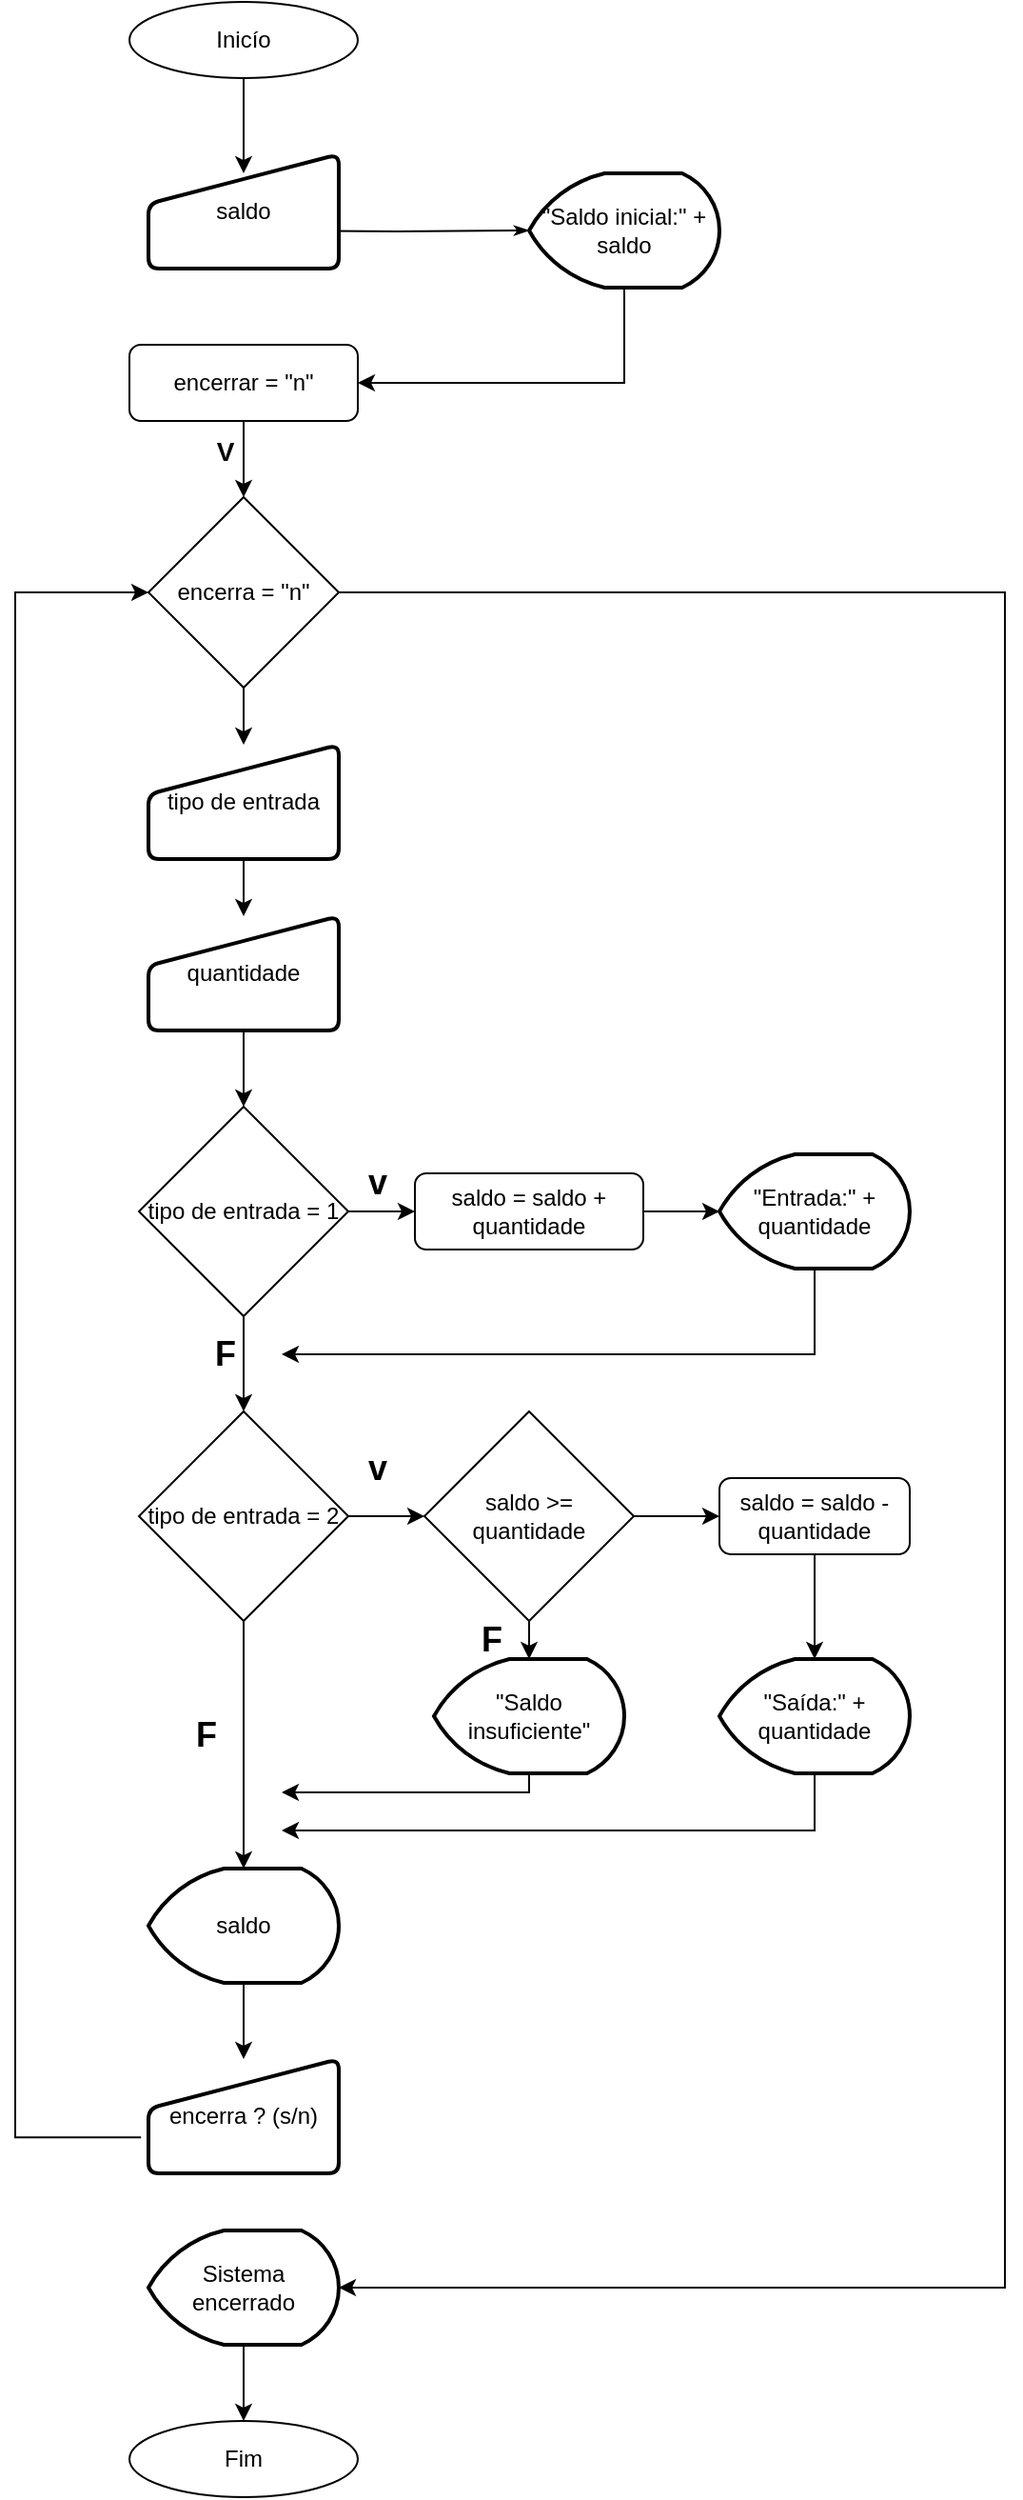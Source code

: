 <mxfile version="22.1.21" type="github">
  <diagram name="Page-1" id="edf60f1a-56cd-e834-aa8a-f176f3a09ee4">
    <mxGraphModel dx="929" dy="453" grid="1" gridSize="10" guides="1" tooltips="1" connect="1" arrows="1" fold="1" page="1" pageScale="1" pageWidth="1100" pageHeight="850" background="none" math="0" shadow="0">
      <root>
        <mxCell id="0" />
        <mxCell id="1" parent="0" />
        <mxCell id="60e70716793133e9-31" style="edgeStyle=orthogonalEdgeStyle;rounded=0;html=1;labelBackgroundColor=none;startSize=5;endArrow=classicThin;endFill=1;endSize=5;jettySize=auto;orthogonalLoop=1;strokeWidth=1;fontFamily=Verdana;fontSize=8" parent="1" target="xzGl1eWzkMot3CBZ7Ww0-4" edge="1">
          <mxGeometry relative="1" as="geometry">
            <mxPoint x="160" y="180" as="sourcePoint" />
            <mxPoint x="250" y="220" as="targetPoint" />
          </mxGeometry>
        </mxCell>
        <mxCell id="xzGl1eWzkMot3CBZ7Ww0-3" value="" style="edgeStyle=orthogonalEdgeStyle;rounded=0;orthogonalLoop=1;jettySize=auto;html=1;" edge="1" parent="1" source="xzGl1eWzkMot3CBZ7Ww0-1">
          <mxGeometry relative="1" as="geometry">
            <mxPoint x="150" y="150" as="targetPoint" />
          </mxGeometry>
        </mxCell>
        <mxCell id="xzGl1eWzkMot3CBZ7Ww0-1" value="Inicío" style="ellipse;whiteSpace=wrap;html=1;" vertex="1" parent="1">
          <mxGeometry x="90" y="60" width="120" height="40" as="geometry" />
        </mxCell>
        <mxCell id="xzGl1eWzkMot3CBZ7Ww0-2" value="saldo" style="html=1;strokeWidth=2;shape=manualInput;whiteSpace=wrap;rounded=1;size=26;arcSize=11;" vertex="1" parent="1">
          <mxGeometry x="100" y="140" width="100" height="60" as="geometry" />
        </mxCell>
        <mxCell id="xzGl1eWzkMot3CBZ7Ww0-7" style="edgeStyle=orthogonalEdgeStyle;rounded=0;orthogonalLoop=1;jettySize=auto;html=1;entryX=1;entryY=0.5;entryDx=0;entryDy=0;" edge="1" parent="1" source="xzGl1eWzkMot3CBZ7Ww0-4" target="xzGl1eWzkMot3CBZ7Ww0-6">
          <mxGeometry relative="1" as="geometry">
            <mxPoint x="340" y="300" as="targetPoint" />
            <Array as="points">
              <mxPoint x="350" y="260" />
            </Array>
          </mxGeometry>
        </mxCell>
        <mxCell id="xzGl1eWzkMot3CBZ7Ww0-4" value="&quot;Saldo inicial:&quot; + saldo" style="strokeWidth=2;html=1;shape=mxgraph.flowchart.display;whiteSpace=wrap;" vertex="1" parent="1">
          <mxGeometry x="300" y="150" width="100" height="60" as="geometry" />
        </mxCell>
        <mxCell id="xzGl1eWzkMot3CBZ7Ww0-9" style="edgeStyle=orthogonalEdgeStyle;rounded=0;orthogonalLoop=1;jettySize=auto;html=1;entryX=0.5;entryY=0;entryDx=0;entryDy=0;" edge="1" parent="1" source="xzGl1eWzkMot3CBZ7Ww0-6" target="xzGl1eWzkMot3CBZ7Ww0-8">
          <mxGeometry relative="1" as="geometry" />
        </mxCell>
        <mxCell id="xzGl1eWzkMot3CBZ7Ww0-14" value="&lt;font style=&quot;font-size: 14px;&quot;&gt;&lt;b&gt;V&lt;/b&gt;&lt;/font&gt;" style="edgeLabel;html=1;align=center;verticalAlign=middle;resizable=0;points=[];" vertex="1" connectable="0" parent="xzGl1eWzkMot3CBZ7Ww0-9">
          <mxGeometry x="-0.2" y="1" relative="1" as="geometry">
            <mxPoint x="-11" as="offset" />
          </mxGeometry>
        </mxCell>
        <mxCell id="xzGl1eWzkMot3CBZ7Ww0-6" value="encerrar = &quot;n&quot;" style="rounded=1;whiteSpace=wrap;html=1;" vertex="1" parent="1">
          <mxGeometry x="90" y="240" width="120" height="40" as="geometry" />
        </mxCell>
        <mxCell id="xzGl1eWzkMot3CBZ7Ww0-12" style="edgeStyle=orthogonalEdgeStyle;rounded=0;orthogonalLoop=1;jettySize=auto;html=1;" edge="1" parent="1" source="xzGl1eWzkMot3CBZ7Ww0-8" target="xzGl1eWzkMot3CBZ7Ww0-10">
          <mxGeometry relative="1" as="geometry" />
        </mxCell>
        <mxCell id="xzGl1eWzkMot3CBZ7Ww0-49" style="edgeStyle=orthogonalEdgeStyle;rounded=0;orthogonalLoop=1;jettySize=auto;html=1;entryX=1;entryY=0.5;entryDx=0;entryDy=0;entryPerimeter=0;" edge="1" parent="1" source="xzGl1eWzkMot3CBZ7Ww0-8" target="xzGl1eWzkMot3CBZ7Ww0-47">
          <mxGeometry relative="1" as="geometry">
            <Array as="points">
              <mxPoint x="550" y="370" />
              <mxPoint x="550" y="1260" />
            </Array>
          </mxGeometry>
        </mxCell>
        <mxCell id="xzGl1eWzkMot3CBZ7Ww0-8" value="encerra = &quot;n&quot;" style="rhombus;whiteSpace=wrap;html=1;" vertex="1" parent="1">
          <mxGeometry x="100" y="320" width="100" height="100" as="geometry" />
        </mxCell>
        <mxCell id="xzGl1eWzkMot3CBZ7Ww0-13" style="edgeStyle=orthogonalEdgeStyle;rounded=0;orthogonalLoop=1;jettySize=auto;html=1;" edge="1" parent="1" source="xzGl1eWzkMot3CBZ7Ww0-10" target="xzGl1eWzkMot3CBZ7Ww0-11">
          <mxGeometry relative="1" as="geometry" />
        </mxCell>
        <mxCell id="xzGl1eWzkMot3CBZ7Ww0-10" value="tipo de entrada" style="html=1;strokeWidth=2;shape=manualInput;whiteSpace=wrap;rounded=1;size=26;arcSize=11;" vertex="1" parent="1">
          <mxGeometry x="100" y="450" width="100" height="60" as="geometry" />
        </mxCell>
        <mxCell id="xzGl1eWzkMot3CBZ7Ww0-16" style="edgeStyle=orthogonalEdgeStyle;rounded=0;orthogonalLoop=1;jettySize=auto;html=1;" edge="1" parent="1" source="xzGl1eWzkMot3CBZ7Ww0-11" target="xzGl1eWzkMot3CBZ7Ww0-15">
          <mxGeometry relative="1" as="geometry" />
        </mxCell>
        <mxCell id="xzGl1eWzkMot3CBZ7Ww0-11" value="quantidade" style="html=1;strokeWidth=2;shape=manualInput;whiteSpace=wrap;rounded=1;size=26;arcSize=11;" vertex="1" parent="1">
          <mxGeometry x="100" y="540" width="100" height="60" as="geometry" />
        </mxCell>
        <mxCell id="xzGl1eWzkMot3CBZ7Ww0-18" value="" style="edgeStyle=orthogonalEdgeStyle;rounded=0;orthogonalLoop=1;jettySize=auto;html=1;" edge="1" parent="1" source="xzGl1eWzkMot3CBZ7Ww0-15" target="xzGl1eWzkMot3CBZ7Ww0-17">
          <mxGeometry relative="1" as="geometry" />
        </mxCell>
        <mxCell id="xzGl1eWzkMot3CBZ7Ww0-22" value="" style="edgeStyle=orthogonalEdgeStyle;rounded=0;orthogonalLoop=1;jettySize=auto;html=1;" edge="1" parent="1" source="xzGl1eWzkMot3CBZ7Ww0-15" target="xzGl1eWzkMot3CBZ7Ww0-21">
          <mxGeometry relative="1" as="geometry" />
        </mxCell>
        <mxCell id="xzGl1eWzkMot3CBZ7Ww0-23" value="&lt;font style=&quot;font-size: 18px;&quot;&gt;&lt;b style=&quot;&quot;&gt;v&lt;/b&gt;&lt;/font&gt;" style="edgeLabel;html=1;align=center;verticalAlign=middle;resizable=0;points=[];" vertex="1" connectable="0" parent="xzGl1eWzkMot3CBZ7Ww0-22">
          <mxGeometry x="0.114" y="1" relative="1" as="geometry">
            <mxPoint x="69" y="-98" as="offset" />
          </mxGeometry>
        </mxCell>
        <mxCell id="xzGl1eWzkMot3CBZ7Ww0-24" value="&lt;span style=&quot;font-size: 18px;&quot;&gt;&lt;b&gt;F&lt;/b&gt;&lt;/span&gt;" style="edgeLabel;html=1;align=center;verticalAlign=middle;resizable=0;points=[];" vertex="1" connectable="0" parent="xzGl1eWzkMot3CBZ7Ww0-22">
          <mxGeometry x="-0.513" y="-1" relative="1" as="geometry">
            <mxPoint x="-9" y="8" as="offset" />
          </mxGeometry>
        </mxCell>
        <mxCell id="xzGl1eWzkMot3CBZ7Ww0-28" value="&lt;font style=&quot;font-size: 18px;&quot;&gt;&lt;b style=&quot;&quot;&gt;v&lt;/b&gt;&lt;/font&gt;" style="edgeLabel;html=1;align=center;verticalAlign=middle;resizable=0;points=[];" vertex="1" connectable="0" parent="xzGl1eWzkMot3CBZ7Ww0-22">
          <mxGeometry x="0.114" y="1" relative="1" as="geometry">
            <mxPoint x="69" y="52" as="offset" />
          </mxGeometry>
        </mxCell>
        <mxCell id="xzGl1eWzkMot3CBZ7Ww0-33" value="&lt;span style=&quot;font-size: 18px;&quot;&gt;&lt;b&gt;F&lt;/b&gt;&lt;/span&gt;" style="edgeLabel;html=1;align=center;verticalAlign=middle;resizable=0;points=[];" vertex="1" connectable="0" parent="xzGl1eWzkMot3CBZ7Ww0-22">
          <mxGeometry x="0.114" y="1" relative="1" as="geometry">
            <mxPoint x="129" y="142" as="offset" />
          </mxGeometry>
        </mxCell>
        <mxCell id="xzGl1eWzkMot3CBZ7Ww0-40" value="&lt;span style=&quot;font-size: 18px;&quot;&gt;&lt;b&gt;F&lt;/b&gt;&lt;/span&gt;" style="edgeLabel;html=1;align=center;verticalAlign=middle;resizable=0;points=[];" vertex="1" connectable="0" parent="xzGl1eWzkMot3CBZ7Ww0-22">
          <mxGeometry x="0.114" y="1" relative="1" as="geometry">
            <mxPoint x="-21" y="192" as="offset" />
          </mxGeometry>
        </mxCell>
        <mxCell id="xzGl1eWzkMot3CBZ7Ww0-15" value="tipo de entrada = 1" style="rhombus;whiteSpace=wrap;html=1;" vertex="1" parent="1">
          <mxGeometry x="95" y="640" width="110" height="110" as="geometry" />
        </mxCell>
        <mxCell id="xzGl1eWzkMot3CBZ7Ww0-20" value="" style="edgeStyle=orthogonalEdgeStyle;rounded=0;orthogonalLoop=1;jettySize=auto;html=1;" edge="1" parent="1" source="xzGl1eWzkMot3CBZ7Ww0-17" target="xzGl1eWzkMot3CBZ7Ww0-19">
          <mxGeometry relative="1" as="geometry" />
        </mxCell>
        <mxCell id="xzGl1eWzkMot3CBZ7Ww0-17" value="saldo = saldo + quantidade" style="rounded=1;whiteSpace=wrap;html=1;" vertex="1" parent="1">
          <mxGeometry x="240" y="675" width="120" height="40" as="geometry" />
        </mxCell>
        <mxCell id="xzGl1eWzkMot3CBZ7Ww0-25" style="edgeStyle=orthogonalEdgeStyle;rounded=0;orthogonalLoop=1;jettySize=auto;html=1;" edge="1" parent="1" source="xzGl1eWzkMot3CBZ7Ww0-19">
          <mxGeometry relative="1" as="geometry">
            <mxPoint x="170" y="770" as="targetPoint" />
            <Array as="points">
              <mxPoint x="450" y="770" />
            </Array>
          </mxGeometry>
        </mxCell>
        <mxCell id="xzGl1eWzkMot3CBZ7Ww0-19" value="&quot;Entrada:&quot; + quantidade" style="strokeWidth=2;html=1;shape=mxgraph.flowchart.display;whiteSpace=wrap;" vertex="1" parent="1">
          <mxGeometry x="400" y="665" width="100" height="60" as="geometry" />
        </mxCell>
        <mxCell id="xzGl1eWzkMot3CBZ7Ww0-27" value="" style="edgeStyle=orthogonalEdgeStyle;rounded=0;orthogonalLoop=1;jettySize=auto;html=1;" edge="1" parent="1" source="xzGl1eWzkMot3CBZ7Ww0-21" target="xzGl1eWzkMot3CBZ7Ww0-26">
          <mxGeometry relative="1" as="geometry" />
        </mxCell>
        <mxCell id="xzGl1eWzkMot3CBZ7Ww0-36" value="" style="edgeStyle=orthogonalEdgeStyle;rounded=0;orthogonalLoop=1;jettySize=auto;html=1;" edge="1" parent="1" source="xzGl1eWzkMot3CBZ7Ww0-21" target="xzGl1eWzkMot3CBZ7Ww0-35">
          <mxGeometry relative="1" as="geometry" />
        </mxCell>
        <mxCell id="xzGl1eWzkMot3CBZ7Ww0-21" value="tipo de entrada = 2" style="rhombus;whiteSpace=wrap;html=1;" vertex="1" parent="1">
          <mxGeometry x="95" y="800" width="110" height="110" as="geometry" />
        </mxCell>
        <mxCell id="xzGl1eWzkMot3CBZ7Ww0-30" value="" style="edgeStyle=orthogonalEdgeStyle;rounded=0;orthogonalLoop=1;jettySize=auto;html=1;" edge="1" parent="1" source="xzGl1eWzkMot3CBZ7Ww0-26" target="xzGl1eWzkMot3CBZ7Ww0-29">
          <mxGeometry relative="1" as="geometry" />
        </mxCell>
        <mxCell id="xzGl1eWzkMot3CBZ7Ww0-32" value="" style="edgeStyle=orthogonalEdgeStyle;rounded=0;orthogonalLoop=1;jettySize=auto;html=1;" edge="1" parent="1" source="xzGl1eWzkMot3CBZ7Ww0-26" target="xzGl1eWzkMot3CBZ7Ww0-31">
          <mxGeometry relative="1" as="geometry" />
        </mxCell>
        <mxCell id="xzGl1eWzkMot3CBZ7Ww0-26" value="saldo &amp;gt;= quantidade" style="rhombus;whiteSpace=wrap;html=1;" vertex="1" parent="1">
          <mxGeometry x="245" y="800" width="110" height="110" as="geometry" />
        </mxCell>
        <mxCell id="xzGl1eWzkMot3CBZ7Ww0-38" value="" style="edgeStyle=orthogonalEdgeStyle;rounded=0;orthogonalLoop=1;jettySize=auto;html=1;" edge="1" parent="1" source="xzGl1eWzkMot3CBZ7Ww0-29" target="xzGl1eWzkMot3CBZ7Ww0-34">
          <mxGeometry relative="1" as="geometry" />
        </mxCell>
        <mxCell id="xzGl1eWzkMot3CBZ7Ww0-29" value="saldo = saldo - quantidade" style="rounded=1;whiteSpace=wrap;html=1;" vertex="1" parent="1">
          <mxGeometry x="400" y="835" width="100" height="40" as="geometry" />
        </mxCell>
        <mxCell id="xzGl1eWzkMot3CBZ7Ww0-37" style="edgeStyle=orthogonalEdgeStyle;rounded=0;orthogonalLoop=1;jettySize=auto;html=1;" edge="1" parent="1" source="xzGl1eWzkMot3CBZ7Ww0-31">
          <mxGeometry relative="1" as="geometry">
            <mxPoint x="170" y="1000" as="targetPoint" />
            <Array as="points">
              <mxPoint x="300" y="1000" />
            </Array>
          </mxGeometry>
        </mxCell>
        <mxCell id="xzGl1eWzkMot3CBZ7Ww0-31" value="&quot;Saldo insuficiente&quot;" style="strokeWidth=2;html=1;shape=mxgraph.flowchart.display;whiteSpace=wrap;" vertex="1" parent="1">
          <mxGeometry x="250" y="930" width="100" height="60" as="geometry" />
        </mxCell>
        <mxCell id="xzGl1eWzkMot3CBZ7Ww0-39" style="edgeStyle=orthogonalEdgeStyle;rounded=0;orthogonalLoop=1;jettySize=auto;html=1;exitX=0.5;exitY=1;exitDx=0;exitDy=0;exitPerimeter=0;" edge="1" parent="1" source="xzGl1eWzkMot3CBZ7Ww0-34">
          <mxGeometry relative="1" as="geometry">
            <mxPoint x="170" y="1020" as="targetPoint" />
            <mxPoint x="450.029" y="1000" as="sourcePoint" />
            <Array as="points">
              <mxPoint x="450" y="1020" />
            </Array>
          </mxGeometry>
        </mxCell>
        <mxCell id="xzGl1eWzkMot3CBZ7Ww0-34" value="&quot;Saída:&quot; + quantidade" style="strokeWidth=2;html=1;shape=mxgraph.flowchart.display;whiteSpace=wrap;" vertex="1" parent="1">
          <mxGeometry x="400" y="930" width="100" height="60" as="geometry" />
        </mxCell>
        <mxCell id="xzGl1eWzkMot3CBZ7Ww0-42" value="" style="edgeStyle=orthogonalEdgeStyle;rounded=0;orthogonalLoop=1;jettySize=auto;html=1;" edge="1" parent="1" source="xzGl1eWzkMot3CBZ7Ww0-35" target="xzGl1eWzkMot3CBZ7Ww0-41">
          <mxGeometry relative="1" as="geometry" />
        </mxCell>
        <mxCell id="xzGl1eWzkMot3CBZ7Ww0-35" value="saldo" style="strokeWidth=2;html=1;shape=mxgraph.flowchart.display;whiteSpace=wrap;" vertex="1" parent="1">
          <mxGeometry x="100" y="1040" width="100" height="60" as="geometry" />
        </mxCell>
        <mxCell id="xzGl1eWzkMot3CBZ7Ww0-43" style="edgeStyle=orthogonalEdgeStyle;rounded=0;orthogonalLoop=1;jettySize=auto;html=1;exitX=-0.039;exitY=0.685;exitDx=0;exitDy=0;exitPerimeter=0;entryX=0;entryY=0.5;entryDx=0;entryDy=0;" edge="1" parent="1" source="xzGl1eWzkMot3CBZ7Ww0-41" target="xzGl1eWzkMot3CBZ7Ww0-8">
          <mxGeometry relative="1" as="geometry">
            <mxPoint x="30" y="740" as="targetPoint" />
            <mxPoint x="85.029" y="1182.26" as="sourcePoint" />
            <Array as="points">
              <mxPoint x="30" y="1181" />
              <mxPoint x="30" y="370" />
            </Array>
          </mxGeometry>
        </mxCell>
        <mxCell id="xzGl1eWzkMot3CBZ7Ww0-41" value="encerra ? (s/n)" style="html=1;strokeWidth=2;shape=manualInput;whiteSpace=wrap;rounded=1;size=26;arcSize=11;" vertex="1" parent="1">
          <mxGeometry x="100" y="1140" width="100" height="60" as="geometry" />
        </mxCell>
        <mxCell id="xzGl1eWzkMot3CBZ7Ww0-51" value="" style="edgeStyle=orthogonalEdgeStyle;rounded=0;orthogonalLoop=1;jettySize=auto;html=1;" edge="1" parent="1" source="xzGl1eWzkMot3CBZ7Ww0-47" target="xzGl1eWzkMot3CBZ7Ww0-50">
          <mxGeometry relative="1" as="geometry" />
        </mxCell>
        <mxCell id="xzGl1eWzkMot3CBZ7Ww0-47" value="Sistema encerrado" style="strokeWidth=2;html=1;shape=mxgraph.flowchart.display;whiteSpace=wrap;" vertex="1" parent="1">
          <mxGeometry x="100" y="1230" width="100" height="60" as="geometry" />
        </mxCell>
        <mxCell id="xzGl1eWzkMot3CBZ7Ww0-50" value="Fim" style="ellipse;whiteSpace=wrap;html=1;" vertex="1" parent="1">
          <mxGeometry x="90" y="1330" width="120" height="40" as="geometry" />
        </mxCell>
      </root>
    </mxGraphModel>
  </diagram>
</mxfile>
